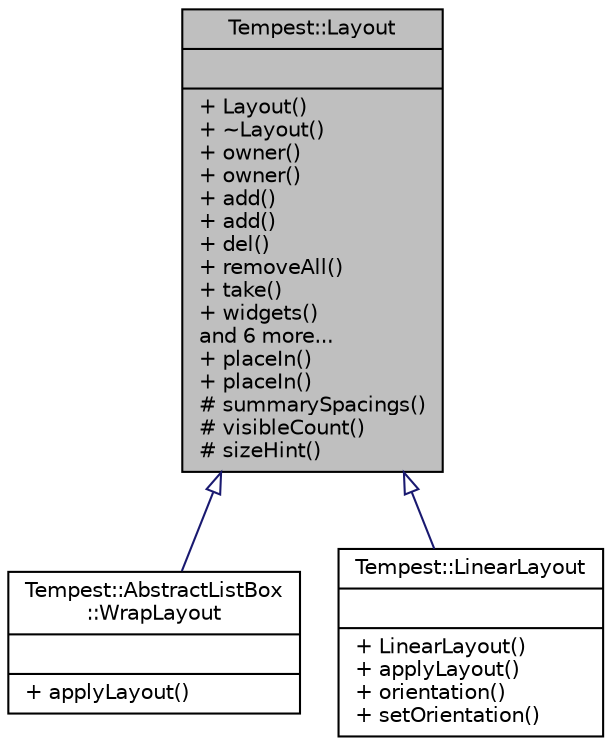 digraph "Tempest::Layout"
{
  edge [fontname="Helvetica",fontsize="10",labelfontname="Helvetica",labelfontsize="10"];
  node [fontname="Helvetica",fontsize="10",shape=record];
  Node0 [label="{Tempest::Layout\n||+ Layout()\l+ ~Layout()\l+ owner()\l+ owner()\l+ add()\l+ add()\l+ del()\l+ removeAll()\l+ take()\l+ widgets()\land 6 more...\l+ placeIn()\l+ placeIn()\l# summarySpacings()\l# visibleCount()\l# sizeHint()\l}",height=0.2,width=0.4,color="black", fillcolor="grey75", style="filled", fontcolor="black"];
  Node0 -> Node1 [dir="back",color="midnightblue",fontsize="10",style="solid",arrowtail="onormal",fontname="Helvetica"];
  Node1 [label="{Tempest::AbstractListBox\l::WrapLayout\n||+ applyLayout()\l}",height=0.2,width=0.4,color="black", fillcolor="white", style="filled",URL="$struct_tempest_1_1_abstract_list_box_1_1_wrap_layout.html"];
  Node0 -> Node2 [dir="back",color="midnightblue",fontsize="10",style="solid",arrowtail="onormal",fontname="Helvetica"];
  Node2 [label="{Tempest::LinearLayout\n||+ LinearLayout()\l+ applyLayout()\l+ orientation()\l+ setOrientation()\l}",height=0.2,width=0.4,color="black", fillcolor="white", style="filled",URL="$class_tempest_1_1_linear_layout.html"];
}

